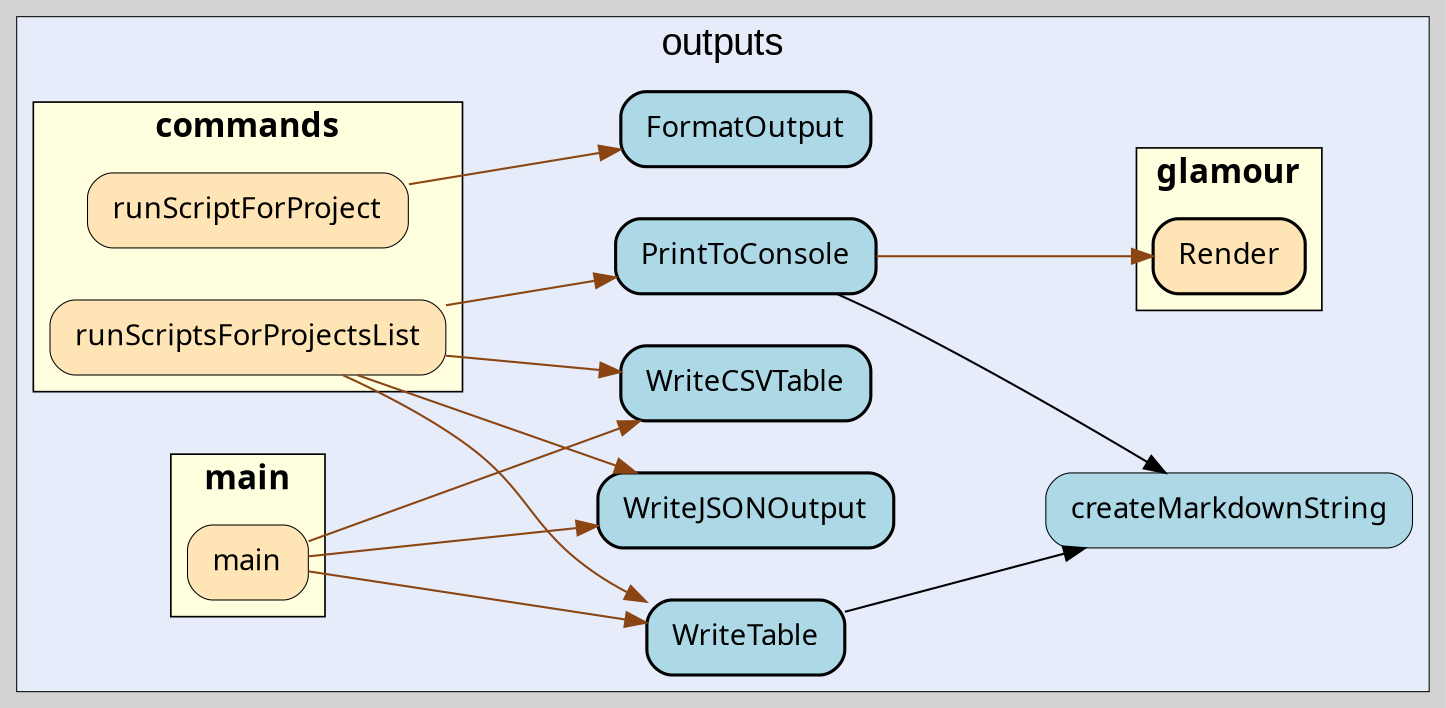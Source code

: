 digraph gocallvis {
    label="";
    labeljust="l";
    fontname="Arial";
    fontsize="14";
    rankdir="LR";
    bgcolor="lightgray";
    style="solid";
    penwidth="0.5";
    pad="0.0";
    nodesep="0.35";

    node [shape="box" style="filled,rounded" fillcolor="honeydew" fontname="Verdana" penwidth="1.0" margin="0.16,0.0"];
    edge [minlen="2"]

    subgraph "cluster_focus" {
        bgcolor="#e6ecfa";
label="outputs";
labelloc="t";
labeljust="c";
fontsize="18";
        
        "github.com/wcatron/query-projects/internal/outputs.FormatOutput" [ fillcolor="lightblue" label="FormatOutput" penwidth="1.5" tooltip="github.com/wcatron/query-projects/internal/outputs.FormatOutput | defined in csv.go:14" ]
        "github.com/wcatron/query-projects/internal/outputs.PrintToConsole" [ label="PrintToConsole" penwidth="1.5" tooltip="github.com/wcatron/query-projects/internal/outputs.PrintToConsole | defined in markdown.go:36\nat markdown.go:37: calling [github.com/wcatron/query-projects/internal/outputs.createMarkdownString]\nat markdown.go:40: calling [github.com/charmbracelet/glamour.Render]" fillcolor="lightblue" ]
        "github.com/wcatron/query-projects/internal/outputs.createMarkdownString" [ fillcolor="lightblue" label="createMarkdownString" penwidth="0.5" tooltip="github.com/wcatron/query-projects/internal/outputs.createMarkdownString | defined in markdown.go:14" ]
        "github.com/wcatron/query-projects/internal/outputs.WriteTable" [ fillcolor="lightblue" label="WriteTable" penwidth="1.5" tooltip="github.com/wcatron/query-projects/internal/outputs.WriteTable | defined in markdown.go:49\nat markdown.go:54: calling [github.com/wcatron/query-projects/internal/outputs.createMarkdownString]" ]
        "github.com/wcatron/query-projects/internal/outputs.WriteCSVTable" [ fillcolor="lightblue" label="WriteCSVTable" penwidth="1.5" tooltip="github.com/wcatron/query-projects/internal/outputs.WriteCSVTable | defined in csv.go:22" ]
        "github.com/wcatron/query-projects/internal/outputs.WriteJSONOutput" [ fillcolor="lightblue" label="WriteJSONOutput" penwidth="1.5" tooltip="github.com/wcatron/query-projects/internal/outputs.WriteJSONOutput | defined in json.go:14" ]
        
        subgraph "cluster_github.com/charmbracelet/glamour" {
        penwidth="0.8";
fillcolor="lightyellow";
rank="sink";
label="glamour";
URL="/?f=github.com/charmbracelet/glamour";
tooltip="package: github.com/charmbracelet/glamour";
fontsize="16";
style="filled";
fontname="Tahoma bold";
        
        "github.com/charmbracelet/glamour.Render" [ label="Render" penwidth="1.5" tooltip="github.com/charmbracelet/glamour.Render | defined in glamour.go:45" fillcolor="moccasin" ]
        
    }

        subgraph "cluster_github.com/wcatron/query-projects/callvis" {
        fontsize="16";
fontname="Tahoma bold";
label="main";
URL="/?f=github.com/wcatron/query-projects/callvis";
style="filled";
fillcolor="lightyellow";
rank="sink";
tooltip="package: github.com/wcatron/query-projects/callvis";
penwidth="0.8";
        
        "github.com/wcatron/query-projects/callvis.main" [ fillcolor="moccasin" label="main" penwidth="0.5" tooltip="github.com/wcatron/query-projects/callvis.main | defined in main.go:11\nat main.go:48: calling [github.com/wcatron/query-projects/internal/outputs.WriteTable]\nat main.go:49: calling [github.com/wcatron/query-projects/internal/outputs.WriteCSVTable]\nat main.go:50: calling [github.com/wcatron/query-projects/internal/outputs.WriteJSONOutput]" ]
        
    }

        subgraph "cluster_github.com/wcatron/query-projects/internal/commands" {
        label="commands";
URL="/?f=github.com/wcatron/query-projects/internal/commands";
rank="sink";
tooltip="package: github.com/wcatron/query-projects/internal/commands";
penwidth="0.8";
fontsize="16";
style="filled";
fillcolor="lightyellow";
fontname="Tahoma bold";
        
        "github.com/wcatron/query-projects/internal/commands.runScriptForProject" [ fillcolor="moccasin" label="runScriptForProject" penwidth="0.5" tooltip="github.com/wcatron/query-projects/internal/commands.runScriptForProject | defined in run.go:216\nat run.go:251: calling [github.com/wcatron/query-projects/internal/outputs.FormatOutput]" ]
        "github.com/wcatron/query-projects/internal/commands.runScriptsForProjectsList" [ tooltip="github.com/wcatron/query-projects/internal/commands.runScriptsForProjectsList | defined in run.go:147\nat run.go:182: calling [github.com/wcatron/query-projects/internal/outputs.PrintToConsole]\nat run.go:191: calling [github.com/wcatron/query-projects/internal/outputs.WriteCSVTable]\nat run.go:193: calling [github.com/wcatron/query-projects/internal/outputs.WriteJSONOutput]\nat run.go:189: calling [github.com/wcatron/query-projects/internal/outputs.WriteTable]" fillcolor="moccasin" label="runScriptsForProjectsList" penwidth="0.5" ]
        
    }

    }

    "github.com/wcatron/query-projects/callvis.main" -> "github.com/wcatron/query-projects/internal/outputs.WriteTable" [ tooltip="at main.go:48: calling [github.com/wcatron/query-projects/internal/outputs.WriteTable]" color="saddlebrown" ]
    "github.com/wcatron/query-projects/callvis.main" -> "github.com/wcatron/query-projects/internal/outputs.WriteCSVTable" [ color="saddlebrown" tooltip="at main.go:49: calling [github.com/wcatron/query-projects/internal/outputs.WriteCSVTable]" ]
    "github.com/wcatron/query-projects/internal/outputs.PrintToConsole" -> "github.com/wcatron/query-projects/internal/outputs.createMarkdownString" [ tooltip="at markdown.go:37: calling [github.com/wcatron/query-projects/internal/outputs.createMarkdownString]" ]
    "github.com/wcatron/query-projects/internal/outputs.PrintToConsole" -> "github.com/charmbracelet/glamour.Render" [ color="saddlebrown" tooltip="at markdown.go:40: calling [github.com/charmbracelet/glamour.Render]" ]
    "github.com/wcatron/query-projects/internal/commands.runScriptsForProjectsList" -> "github.com/wcatron/query-projects/internal/outputs.PrintToConsole" [ color="saddlebrown" tooltip="at run.go:182: calling [github.com/wcatron/query-projects/internal/outputs.PrintToConsole]" ]
    "github.com/wcatron/query-projects/internal/outputs.WriteTable" -> "github.com/wcatron/query-projects/internal/outputs.createMarkdownString" [ tooltip="at markdown.go:54: calling [github.com/wcatron/query-projects/internal/outputs.createMarkdownString]" ]
    "github.com/wcatron/query-projects/internal/commands.runScriptsForProjectsList" -> "github.com/wcatron/query-projects/internal/outputs.WriteCSVTable" [ color="saddlebrown" tooltip="at run.go:191: calling [github.com/wcatron/query-projects/internal/outputs.WriteCSVTable]" ]
    "github.com/wcatron/query-projects/internal/commands.runScriptsForProjectsList" -> "github.com/wcatron/query-projects/internal/outputs.WriteJSONOutput" [ color="saddlebrown" tooltip="at run.go:193: calling [github.com/wcatron/query-projects/internal/outputs.WriteJSONOutput]" ]
    "github.com/wcatron/query-projects/callvis.main" -> "github.com/wcatron/query-projects/internal/outputs.WriteJSONOutput" [ color="saddlebrown" tooltip="at main.go:50: calling [github.com/wcatron/query-projects/internal/outputs.WriteJSONOutput]" ]
    "github.com/wcatron/query-projects/internal/commands.runScriptForProject" -> "github.com/wcatron/query-projects/internal/outputs.FormatOutput" [ color="saddlebrown" tooltip="at run.go:251: calling [github.com/wcatron/query-projects/internal/outputs.FormatOutput]" ]
    "github.com/wcatron/query-projects/internal/commands.runScriptsForProjectsList" -> "github.com/wcatron/query-projects/internal/outputs.WriteTable" [ color="saddlebrown" tooltip="at run.go:189: calling [github.com/wcatron/query-projects/internal/outputs.WriteTable]" ]
}
